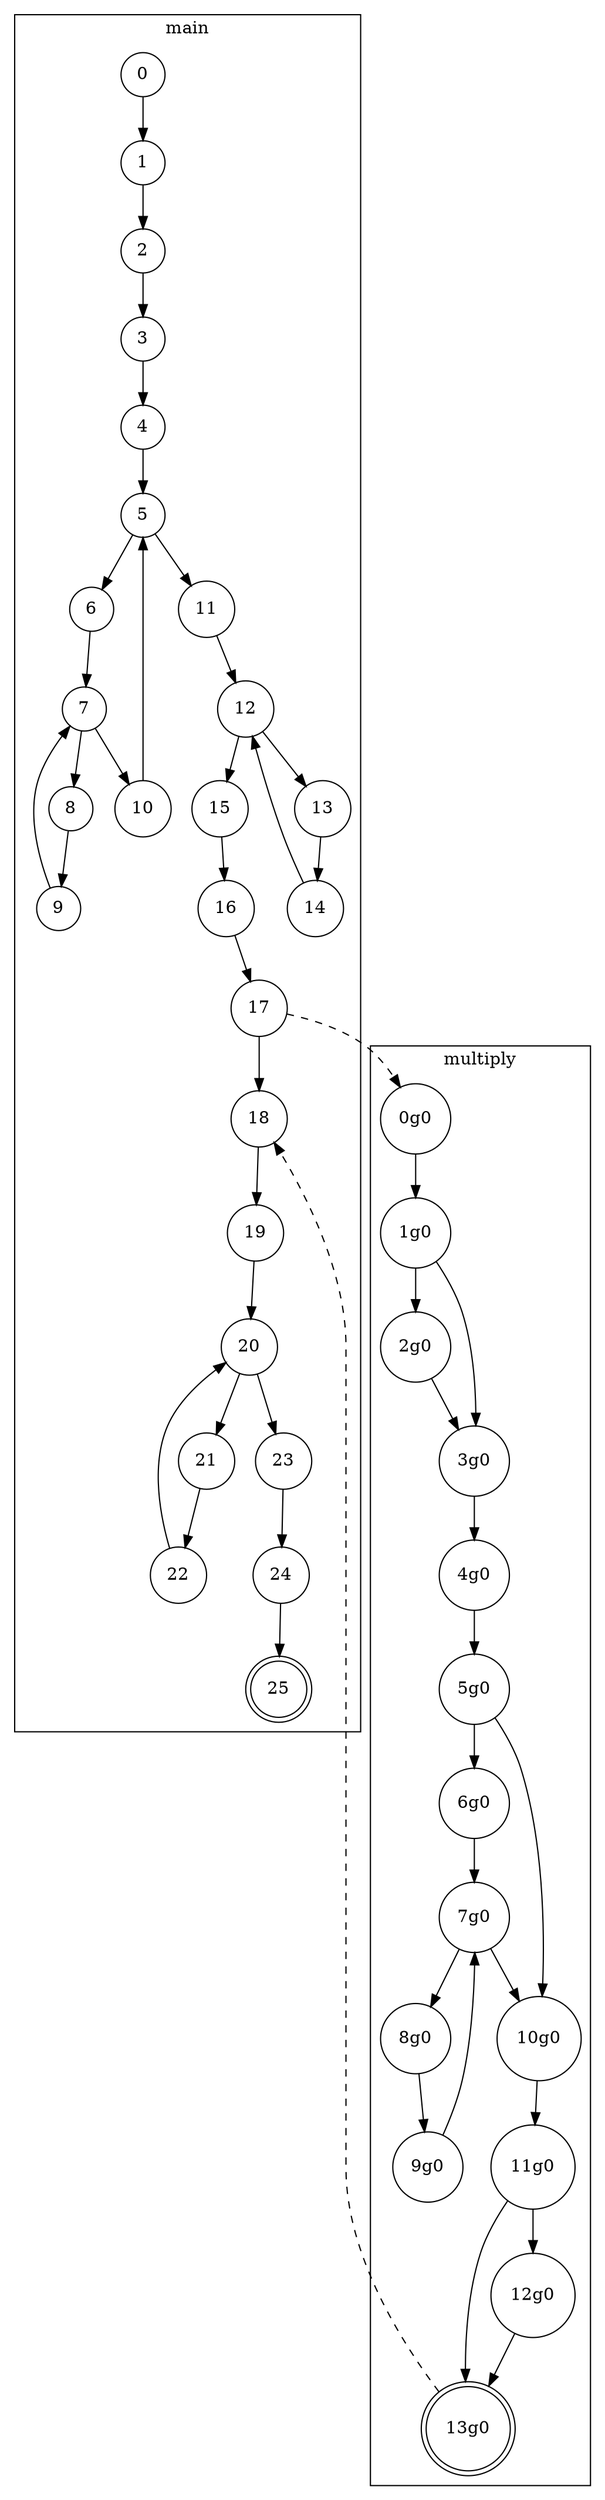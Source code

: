 digraph CFG{
	subgraph cluster_0{
		node [shape = doublecircle] "25";
		node [shape = circle];
		label = "main";
		color=black
		"0" -> "1"; /*exprStmt*/
		"1" -> "2"; /*exprStmt*/
		"2" -> "3"; /*exprStmt*/
		"3" -> "4"; /*beforeloop*/
		"4" -> "5"; /*loop*/
		"5" -> "6"; /*beforeloop*/
		"6" -> "7"; /*loop*/
		"7" -> "8"; /*exprStmt*/
		"8" -> "9"; /*loopend*/
		"9" -> "7"; /*loopend*/
		"7" -> "10"; /*loopend*/
		"10" -> "5"; /*loopend*/
		"5" -> "11"; /*beforeloop*/
		"11" -> "12"; /*loop*/
		"12" -> "13"; /*exprStmt*/
		"13" -> "14"; /*loopend*/
		"14" -> "12"; /*loopend*/
		"12" -> "15"; /*exprStmt*/
		"15" -> "16"; /*exprStmt*/
		"16" -> "17"; /*exprStmt*/
		"17" -> "18"; /*exprStmt*/
		"18" -> "19"; /*beforeloop*/
		"19" -> "20"; /*loop*/
		"20" -> "21"; /*exprStmt*/
		"21" -> "22"; /*loopend*/
		"22" -> "20"; /*loopend*/
		"20" -> "23"; /*exprStmt*/
		"23" -> "24"; /*exprStmt*/
		"24" -> "25"; /*exprStmt*/
	}
	subgraph cluster_1{
		node [shape = doublecircle] "13g0";
		node [shape = circle];
		label = "multiply";
		color=black
		"0g0" -> "1g0"; /*if*/
		"1g0" -> "2g0"; /*then*/
		"2g0" -> "3g0"; /*ifend*/
		"1g0" -> "3g0";/*ifend*/
		"3g0" -> "4g0"; /*exprStmt*/
		"4g0" -> "5g0"; /*if*/
		"5g0" -> "6g0"; /*beforeloop*/
		"6g0" -> "7g0"; /*loop*/
		"7g0" -> "8g0"; /*exprStmt*/
		"8g0" -> "9g0"; /*loopend*/
		"9g0" -> "7g0"; /*loopend*/
		"7g0" -> "10g0"; /*ifend*/
		"5g0" -> "10g0";/*ifend*/
		"10g0" -> "11g0"; /*if*/
		"11g0" -> "12g0"; /*then*/
		"12g0" -> "13g0"; /*ifend*/
		"11g0" -> "13g0";/*ifend*/
	}
	"17" -> "0g0" [ style=dashed ];
	"13g0" -> "18" [ style=dashed ];
}